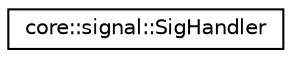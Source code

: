 digraph "Graphical Class Hierarchy"
{
 // LATEX_PDF_SIZE
  edge [fontname="Helvetica",fontsize="10",labelfontname="Helvetica",labelfontsize="10"];
  node [fontname="Helvetica",fontsize="10",shape=record];
  rankdir="LR";
  Node0 [label="core::signal::SigHandler",height=0.2,width=0.4,color="black", fillcolor="white", style="filled",URL="$classcore_1_1signal_1_1SigHandler.html",tooltip="Signal handling routine."];
}
